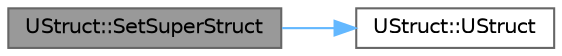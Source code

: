 digraph "UStruct::SetSuperStruct"
{
 // INTERACTIVE_SVG=YES
 // LATEX_PDF_SIZE
  bgcolor="transparent";
  edge [fontname=Helvetica,fontsize=10,labelfontname=Helvetica,labelfontsize=10];
  node [fontname=Helvetica,fontsize=10,shape=box,height=0.2,width=0.4];
  rankdir="LR";
  Node1 [id="Node000001",label="UStruct::SetSuperStruct",height=0.2,width=0.4,color="gray40", fillcolor="grey60", style="filled", fontcolor="black",tooltip="Sets the super struct pointer and updates hash information as necessary."];
  Node1 -> Node2 [id="edge1_Node000001_Node000002",color="steelblue1",style="solid",tooltip=" "];
  Node2 [id="Node000002",label="UStruct::UStruct",height=0.2,width=0.4,color="grey40", fillcolor="white", style="filled",URL="$dc/d19/classUStruct.html#a8c84fcc7584f4275efd7182dcdbbac5c",tooltip=" "];
}
